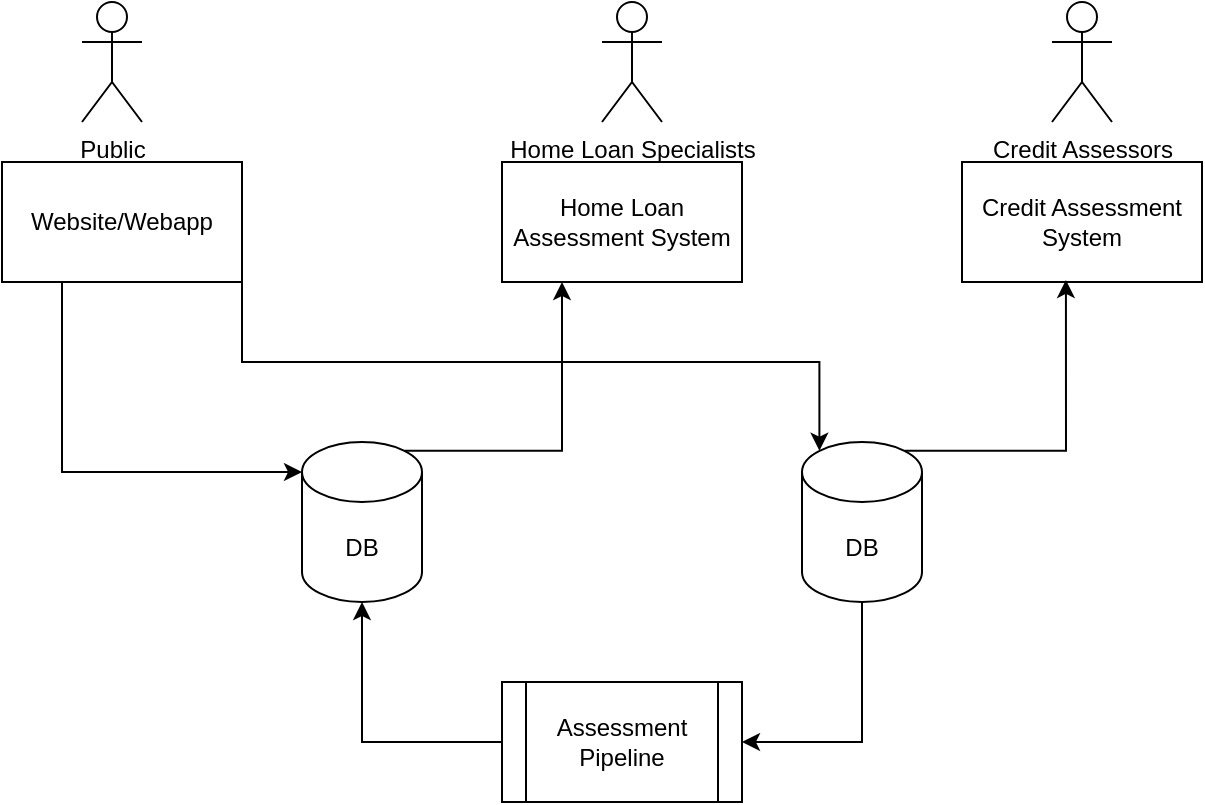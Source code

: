 <mxfile version="20.4.0" type="device"><diagram id="XZAlmoBz0rQMlhdO6TjA" name="Page-1"><mxGraphModel dx="1422" dy="786" grid="1" gridSize="10" guides="1" tooltips="1" connect="1" arrows="1" fold="1" page="1" pageScale="1" pageWidth="827" pageHeight="1169" math="0" shadow="0"><root><mxCell id="0"/><mxCell id="1" parent="0"/><mxCell id="zCh28HVg6iUWIS5zcnHh-16" style="edgeStyle=orthogonalEdgeStyle;rounded=0;orthogonalLoop=1;jettySize=auto;html=1;exitX=1;exitY=1;exitDx=0;exitDy=0;entryX=0.145;entryY=0;entryDx=0;entryDy=4.35;entryPerimeter=0;" parent="1" source="zCh28HVg6iUWIS5zcnHh-1" target="zCh28HVg6iUWIS5zcnHh-5" edge="1"><mxGeometry relative="1" as="geometry"/></mxCell><mxCell id="zCh28HVg6iUWIS5zcnHh-18" style="edgeStyle=orthogonalEdgeStyle;rounded=0;orthogonalLoop=1;jettySize=auto;html=1;exitX=0.25;exitY=1;exitDx=0;exitDy=0;entryX=0;entryY=0;entryDx=0;entryDy=15;entryPerimeter=0;" parent="1" source="zCh28HVg6iUWIS5zcnHh-1" target="zCh28HVg6iUWIS5zcnHh-4" edge="1"><mxGeometry relative="1" as="geometry"/></mxCell><mxCell id="zCh28HVg6iUWIS5zcnHh-1" value="Website/Webapp" style="rounded=0;whiteSpace=wrap;html=1;" parent="1" vertex="1"><mxGeometry x="120" y="220" width="120" height="60" as="geometry"/></mxCell><mxCell id="zCh28HVg6iUWIS5zcnHh-2" value="Credit Assessment System" style="rounded=0;whiteSpace=wrap;html=1;" parent="1" vertex="1"><mxGeometry x="600" y="220" width="120" height="60" as="geometry"/></mxCell><mxCell id="zCh28HVg6iUWIS5zcnHh-3" value="Home Loan Assessment System" style="rounded=0;whiteSpace=wrap;html=1;" parent="1" vertex="1"><mxGeometry x="370" y="220" width="120" height="60" as="geometry"/></mxCell><mxCell id="zCh28HVg6iUWIS5zcnHh-12" style="edgeStyle=orthogonalEdgeStyle;rounded=0;orthogonalLoop=1;jettySize=auto;html=1;exitX=0.855;exitY=0;exitDx=0;exitDy=4.35;exitPerimeter=0;entryX=0.25;entryY=1;entryDx=0;entryDy=0;" parent="1" source="zCh28HVg6iUWIS5zcnHh-4" target="zCh28HVg6iUWIS5zcnHh-3" edge="1"><mxGeometry relative="1" as="geometry"/></mxCell><mxCell id="zCh28HVg6iUWIS5zcnHh-4" value="DB" style="shape=cylinder3;whiteSpace=wrap;html=1;boundedLbl=1;backgroundOutline=1;size=15;" parent="1" vertex="1"><mxGeometry x="270" y="360" width="60" height="80" as="geometry"/></mxCell><mxCell id="zCh28HVg6iUWIS5zcnHh-20" style="edgeStyle=orthogonalEdgeStyle;rounded=0;orthogonalLoop=1;jettySize=auto;html=1;exitX=0.855;exitY=0;exitDx=0;exitDy=4.35;exitPerimeter=0;entryX=0.433;entryY=0.983;entryDx=0;entryDy=0;entryPerimeter=0;" parent="1" source="zCh28HVg6iUWIS5zcnHh-5" target="zCh28HVg6iUWIS5zcnHh-2" edge="1"><mxGeometry relative="1" as="geometry"/></mxCell><mxCell id="zCh28HVg6iUWIS5zcnHh-21" style="edgeStyle=orthogonalEdgeStyle;rounded=0;orthogonalLoop=1;jettySize=auto;html=1;exitX=0.5;exitY=1;exitDx=0;exitDy=0;exitPerimeter=0;entryX=1;entryY=0.5;entryDx=0;entryDy=0;" parent="1" source="zCh28HVg6iUWIS5zcnHh-5" target="zCh28HVg6iUWIS5zcnHh-6" edge="1"><mxGeometry relative="1" as="geometry"/></mxCell><mxCell id="zCh28HVg6iUWIS5zcnHh-5" value="DB" style="shape=cylinder3;whiteSpace=wrap;html=1;boundedLbl=1;backgroundOutline=1;size=15;" parent="1" vertex="1"><mxGeometry x="520" y="360" width="60" height="80" as="geometry"/></mxCell><mxCell id="zCh28HVg6iUWIS5zcnHh-22" style="edgeStyle=orthogonalEdgeStyle;rounded=0;orthogonalLoop=1;jettySize=auto;html=1;exitX=0;exitY=0.5;exitDx=0;exitDy=0;entryX=0.5;entryY=1;entryDx=0;entryDy=0;entryPerimeter=0;" parent="1" source="zCh28HVg6iUWIS5zcnHh-6" target="zCh28HVg6iUWIS5zcnHh-4" edge="1"><mxGeometry relative="1" as="geometry"/></mxCell><mxCell id="zCh28HVg6iUWIS5zcnHh-6" value="Assessment Pipeline" style="shape=process;whiteSpace=wrap;html=1;backgroundOutline=1;" parent="1" vertex="1"><mxGeometry x="370" y="480" width="120" height="60" as="geometry"/></mxCell><mxCell id="zCh28HVg6iUWIS5zcnHh-23" value="Public" style="shape=umlActor;verticalLabelPosition=bottom;verticalAlign=top;html=1;outlineConnect=0;" parent="1" vertex="1"><mxGeometry x="160" y="140" width="30" height="60" as="geometry"/></mxCell><mxCell id="zCh28HVg6iUWIS5zcnHh-24" value="Home Loan Specialists" style="shape=umlActor;verticalLabelPosition=bottom;verticalAlign=top;html=1;outlineConnect=0;" parent="1" vertex="1"><mxGeometry x="420" y="140" width="30" height="60" as="geometry"/></mxCell><mxCell id="zCh28HVg6iUWIS5zcnHh-25" value="Credit Assessors" style="shape=umlActor;verticalLabelPosition=bottom;verticalAlign=top;html=1;outlineConnect=0;" parent="1" vertex="1"><mxGeometry x="645" y="140" width="30" height="60" as="geometry"/></mxCell></root></mxGraphModel></diagram></mxfile>